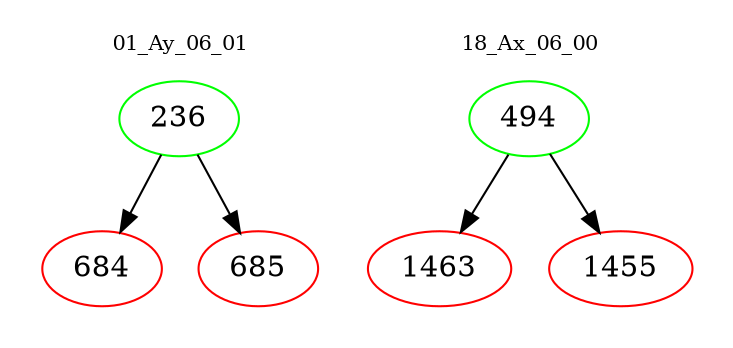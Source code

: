 digraph{
subgraph cluster_0 {
color = white
label = "01_Ay_06_01";
fontsize=10;
T0_236 [label="236", color="green"]
T0_236 -> T0_684 [color="black"]
T0_684 [label="684", color="red"]
T0_236 -> T0_685 [color="black"]
T0_685 [label="685", color="red"]
}
subgraph cluster_1 {
color = white
label = "18_Ax_06_00";
fontsize=10;
T1_494 [label="494", color="green"]
T1_494 -> T1_1463 [color="black"]
T1_1463 [label="1463", color="red"]
T1_494 -> T1_1455 [color="black"]
T1_1455 [label="1455", color="red"]
}
}
